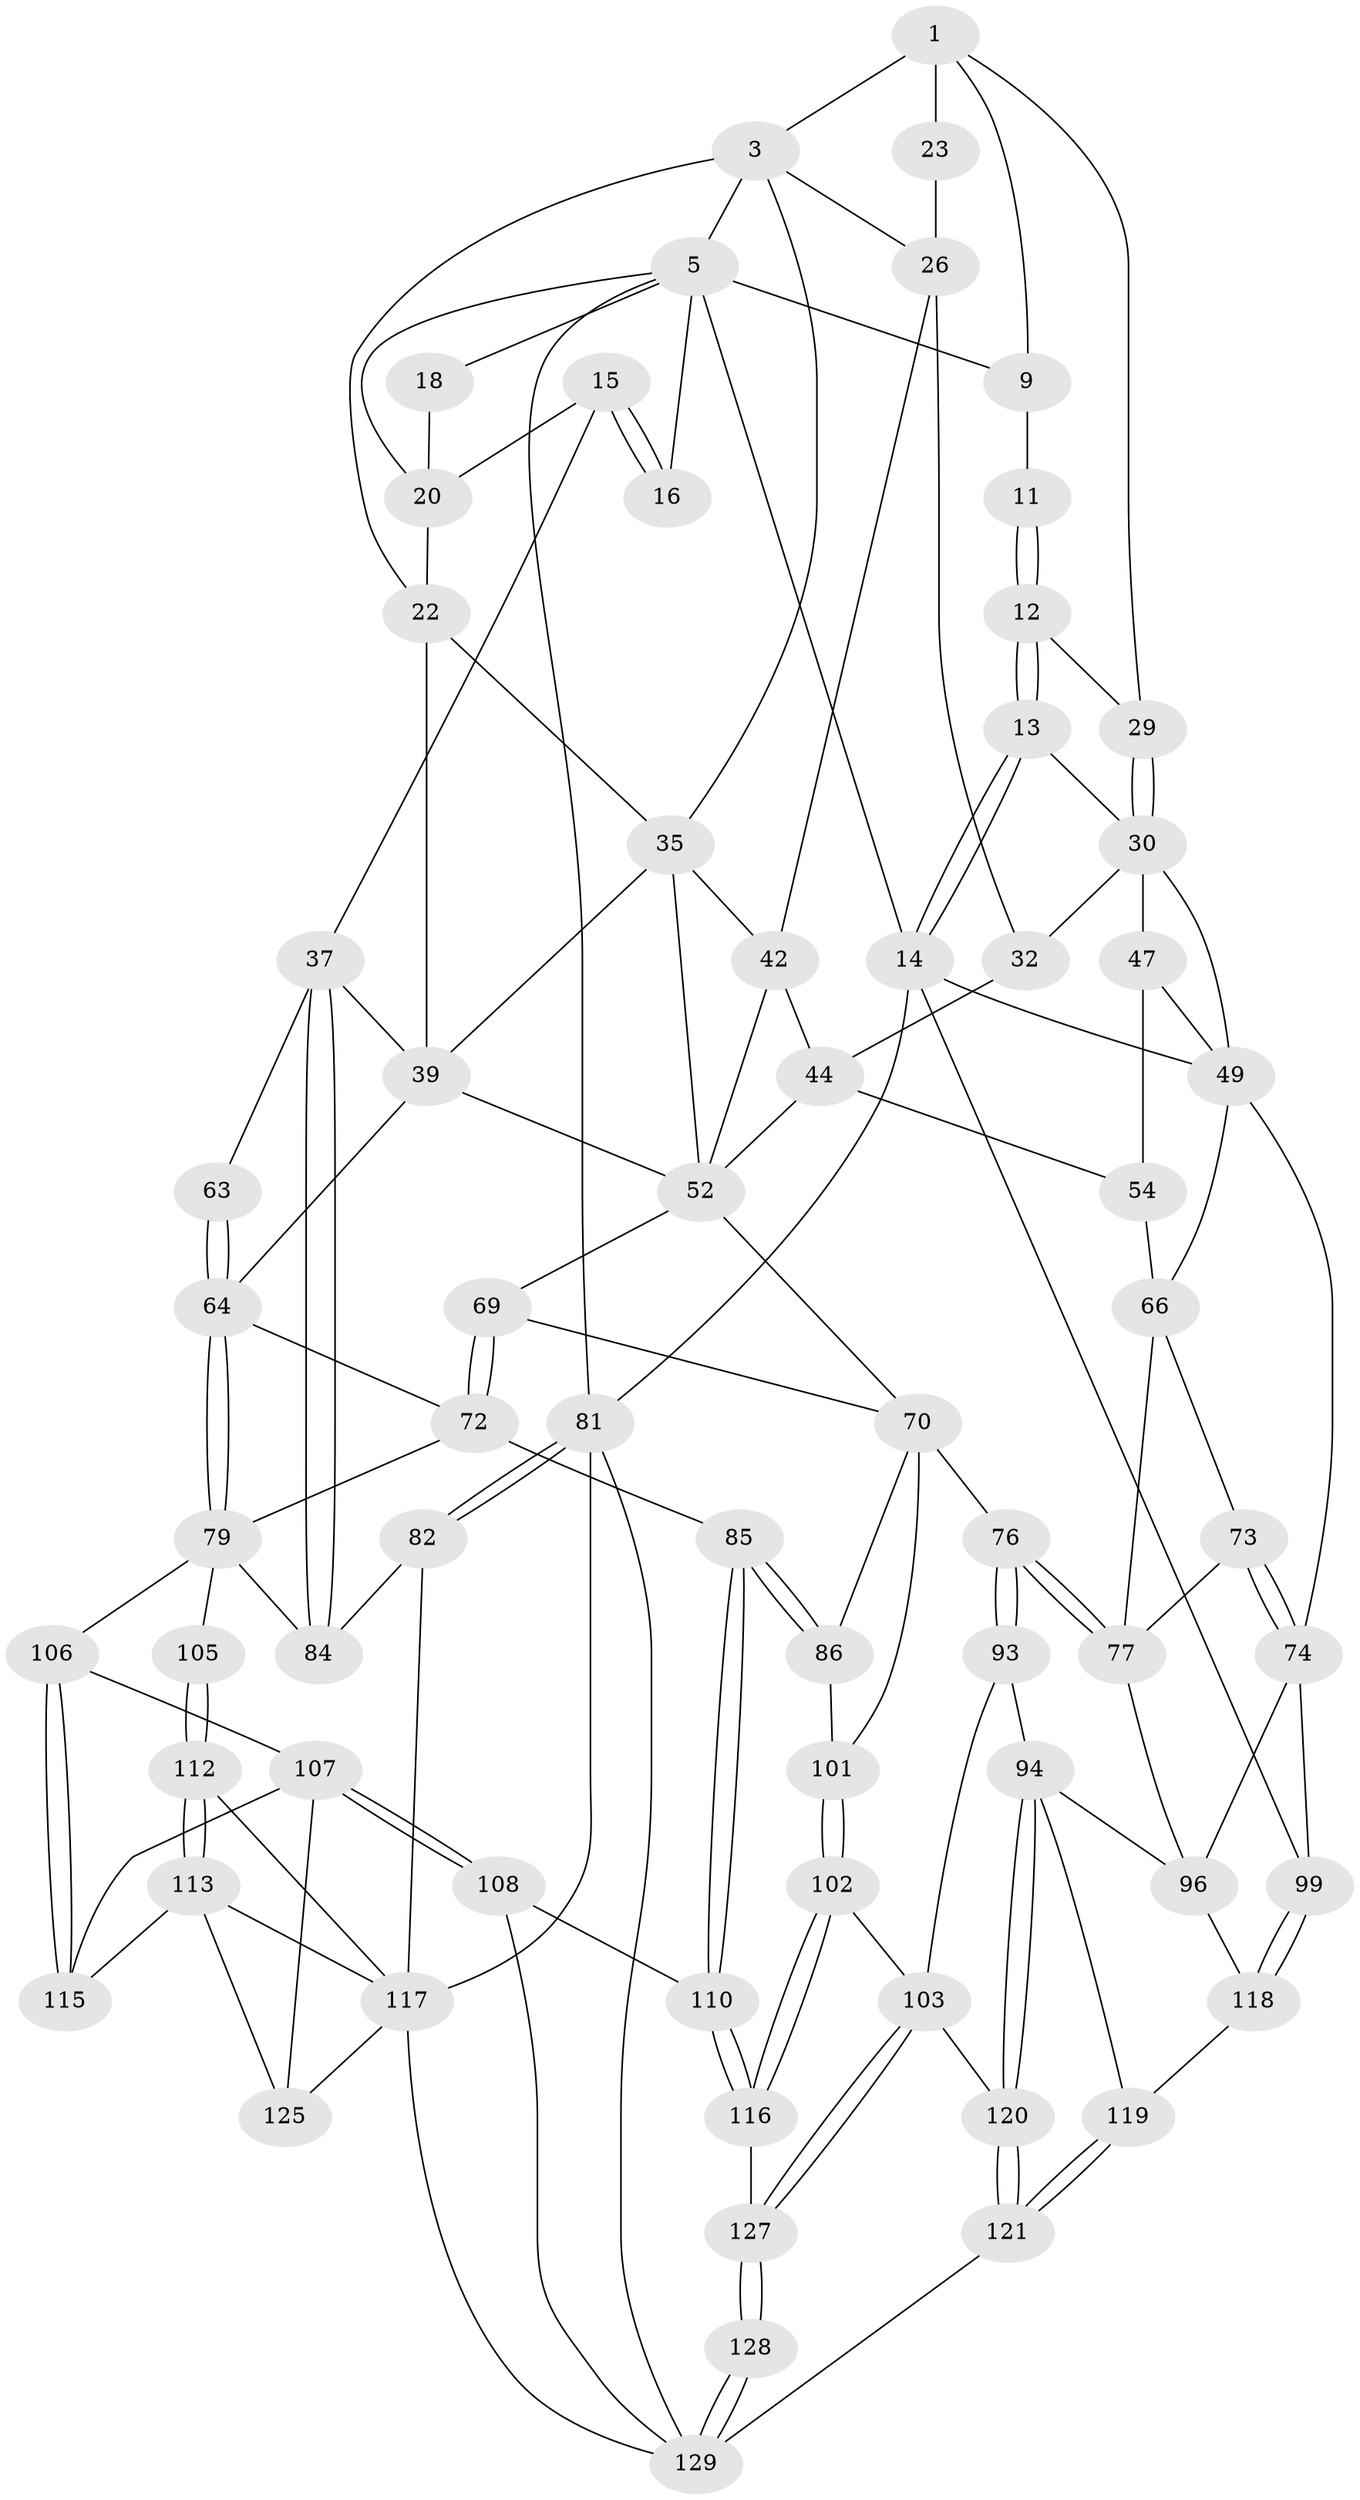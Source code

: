 // original degree distribution, {3: 0.03676470588235294, 4: 0.20588235294117646, 5: 0.5367647058823529, 6: 0.22058823529411764}
// Generated by graph-tools (version 1.1) at 2025/17/03/09/25 04:17:06]
// undirected, 68 vertices, 151 edges
graph export_dot {
graph [start="1"]
  node [color=gray90,style=filled];
  1 [pos="+0.09562556637704318+0",super="+2+7"];
  3 [pos="+0.6345445470115169+0",super="+4+24"];
  5 [pos="+0.7198343309853826+0",super="+17+6"];
  9 [pos="+0.23357269057021604+0.1430726404316286",super="+10"];
  11 [pos="+0.08370782327590322+0.1262093244780131"];
  12 [pos="+0.05185205441708086+0.16154252199441418"];
  13 [pos="+0+0.2526672057651373"];
  14 [pos="+0+0.25179932553260287",super="+51"];
  15 [pos="+0.9439893005950275+0.09876725823595746",super="+19"];
  16 [pos="+1+0.3490152265182822"];
  18 [pos="+0.9316460175190252+0.04483411776039636"];
  20 [pos="+0.8888319296267042+0.23380341528203238",super="+21"];
  22 [pos="+0.7961039790644369+0.24979229104464482",super="+28"];
  23 [pos="+0.3443730328448117+0.19172245629014853"];
  26 [pos="+0.3785051108631105+0.25408272289608236",super="+27"];
  29 [pos="+0.15505205328116428+0.23662778910332316"];
  30 [pos="+0.10387943238399668+0.32574269129963046",super="+31+33"];
  32 [pos="+0.21460683127384958+0.3683098010136357"];
  35 [pos="+0.6024135362746035+0.3007447310446758",super="+41"];
  37 [pos="+1+0.422314987183723",super="+38"];
  39 [pos="+0.7800017528361742+0.4363158817215018",super="+58+40"];
  42 [pos="+0.4723568562230523+0.44024061693613264",super="+43"];
  44 [pos="+0.3102303538260085+0.45597237741598945",super="+45+60"];
  47 [pos="+0.14886048624008227+0.420993144909261",super="+56"];
  49 [pos="+0.019856835543205487+0.5297312809414143",super="+50+57"];
  52 [pos="+0.5972262565799901+0.5117833245761977",super="+53+59"];
  54 [pos="+0.23552674952231786+0.48765528600231517",super="+55+61"];
  63 [pos="+1+0.46627012309935323"];
  64 [pos="+0.8493375474446744+0.6125170199137095",super="+65"];
  66 [pos="+0.1879111939929205+0.5697448217065579",super="+68+67"];
  69 [pos="+0.6138542570090075+0.6205858193691435"];
  70 [pos="+0.6003882399733755+0.625732098522514",super="+87+71"];
  72 [pos="+0.6811184493410971+0.660210927900346",super="+80"];
  73 [pos="+0.15871616206131817+0.6817200541391243"];
  74 [pos="+0.15329485615982708+0.6847567487538365",super="+98"];
  76 [pos="+0.345052659888964+0.732044857476911"];
  77 [pos="+0.27490170490752924+0.6875788216131846",super="+78"];
  79 [pos="+0.8383722885956191+0.7503159657257286",super="+88"];
  81 [pos="+1+1",super="+111"];
  82 [pos="+1+1",super="+83"];
  84 [pos="+1+0.7736629868221647"];
  85 [pos="+0.6431022131210705+0.7988845932820334"];
  86 [pos="+0.6055877712244844+0.7847782411660679"];
  93 [pos="+0.33979677006402415+0.79013169253269"];
  94 [pos="+0.28628710994635637+0.8326379492771765",super="+95"];
  96 [pos="+0.25468519359680375+0.8320043909280733",super="+97"];
  99 [pos="+0+0.9300640246999518"];
  101 [pos="+0.48108800333944557+0.8082105465923196"];
  102 [pos="+0.46696545933951655+0.8510442922757558"];
  103 [pos="+0.46533056244941756+0.8524045691539318",super="+104"];
  105 [pos="+0.8995456371880851+0.7895209195622279"];
  106 [pos="+0.8152933745638103+0.8143940562138879"];
  107 [pos="+0.7822038547673361+0.8375970202341119",super="+122"];
  108 [pos="+0.7079164302889583+0.8798471233291019",super="+109"];
  110 [pos="+0.6576512472183835+0.8753459827381561"];
  112 [pos="+0.9194300284342697+0.8230745033536208"];
  113 [pos="+0.887825205962305+0.9092783764751934",super="+114"];
  115 [pos="+0.843342466793961+0.8936872288254332"];
  116 [pos="+0.587916505369366+0.8812265709044922"];
  117 [pos="+0.9638197114912143+0.8568568311450117",super="+123"];
  118 [pos="+0.19119678555311123+0.8771250205506684"];
  119 [pos="+0.24263061694540755+0.9653422171919127"];
  120 [pos="+0.3376867411627444+0.9498238243506414"];
  121 [pos="+0.29492327086089565+1"];
  125 [pos="+0.8027335987283207+0.993909965123552"];
  127 [pos="+0.48110672754062084+0.9647014641973345",super="+131"];
  128 [pos="+0.47265926625018057+1"];
  129 [pos="+0.4629396928662987+1",super="+134+130"];
  1 -- 3;
  1 -- 23 [weight=2];
  1 -- 29;
  1 -- 9;
  3 -- 5;
  3 -- 22 [weight=2];
  3 -- 35;
  3 -- 26;
  5 -- 16;
  5 -- 81;
  5 -- 18;
  5 -- 20;
  5 -- 14;
  5 -- 9;
  9 -- 11 [weight=2];
  11 -- 12;
  11 -- 12;
  12 -- 13;
  12 -- 13;
  12 -- 29;
  13 -- 14;
  13 -- 14;
  13 -- 30;
  14 -- 99;
  14 -- 81 [weight=2];
  14 -- 49;
  15 -- 16 [weight=2];
  15 -- 16;
  15 -- 20;
  15 -- 37;
  18 -- 20;
  20 -- 22;
  22 -- 35;
  22 -- 39;
  23 -- 26;
  26 -- 32;
  26 -- 42;
  29 -- 30;
  29 -- 30;
  30 -- 49;
  30 -- 47 [weight=2];
  30 -- 32;
  32 -- 44;
  35 -- 42;
  35 -- 52;
  35 -- 39;
  37 -- 84;
  37 -- 84;
  37 -- 39;
  37 -- 63;
  39 -- 64;
  39 -- 52;
  42 -- 44;
  42 -- 52;
  44 -- 54 [weight=2];
  44 -- 52;
  47 -- 54;
  47 -- 49;
  49 -- 74;
  49 -- 66;
  52 -- 69;
  52 -- 70;
  54 -- 66 [weight=2];
  63 -- 64;
  63 -- 64;
  64 -- 79;
  64 -- 79;
  64 -- 72;
  66 -- 77;
  66 -- 73;
  69 -- 70;
  69 -- 72;
  69 -- 72;
  70 -- 86;
  70 -- 101;
  70 -- 76;
  72 -- 85;
  72 -- 79;
  73 -- 74;
  73 -- 74;
  73 -- 77;
  74 -- 99;
  74 -- 96;
  76 -- 77;
  76 -- 77;
  76 -- 93;
  76 -- 93;
  77 -- 96;
  79 -- 105 [weight=2];
  79 -- 106;
  79 -- 84;
  81 -- 82;
  81 -- 82;
  81 -- 117;
  81 -- 129;
  82 -- 84;
  82 -- 117 [weight=2];
  85 -- 86;
  85 -- 86;
  85 -- 110;
  85 -- 110;
  86 -- 101;
  93 -- 94;
  93 -- 103;
  94 -- 120;
  94 -- 120;
  94 -- 96;
  94 -- 119;
  96 -- 118;
  99 -- 118;
  99 -- 118;
  101 -- 102;
  101 -- 102;
  102 -- 103;
  102 -- 116;
  102 -- 116;
  103 -- 127;
  103 -- 127;
  103 -- 120;
  105 -- 112;
  105 -- 112;
  106 -- 107;
  106 -- 115;
  106 -- 115;
  107 -- 108 [weight=2];
  107 -- 108;
  107 -- 115;
  107 -- 125;
  108 -- 129;
  108 -- 110;
  110 -- 116;
  110 -- 116;
  112 -- 113;
  112 -- 113;
  112 -- 117;
  113 -- 115;
  113 -- 125;
  113 -- 117;
  116 -- 127;
  117 -- 129;
  117 -- 125;
  118 -- 119;
  119 -- 121;
  119 -- 121;
  120 -- 121;
  120 -- 121;
  121 -- 129;
  127 -- 128 [weight=2];
  127 -- 128;
  128 -- 129;
  128 -- 129;
}
